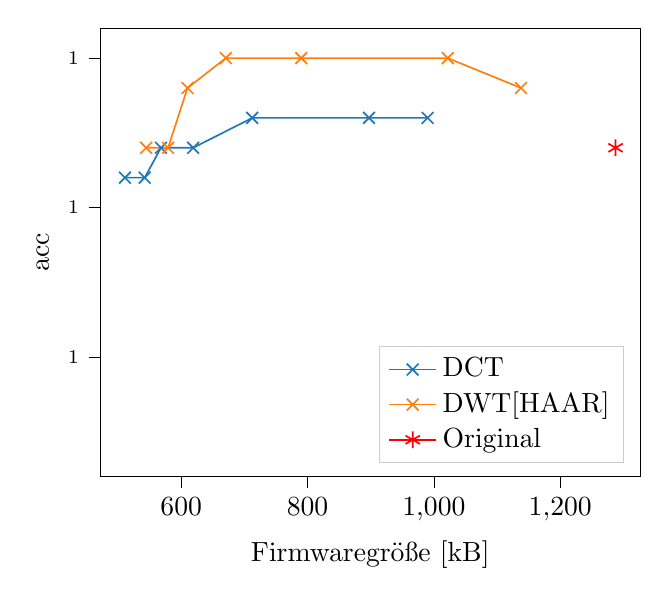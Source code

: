 % This file was created with tikzplotlib v0.10.1.
\begin{tikzpicture}

\definecolor{darkgray176}{RGB}{176,176,176}
\definecolor{darkorange25512714}{RGB}{255,127,14}
\definecolor{lightgray204}{RGB}{204,204,204}
\definecolor{steelblue31119180}{RGB}{31,119,180}

\begin{axis}[
legend cell align={left},
legend style={
  fill opacity=0.8,
  draw opacity=1,
  text opacity=1,
  at={(0.97,0.03)},
  anchor=south east,
  draw=lightgray204
},
tick align=outside,
tick pos=left,
x grid style={darkgray176},
xlabel={Firmwaregröße [kB]},
xmin=472.079, xmax=1326.375,
xtick style={color=black},
y grid style={darkgray176},
ylabel={acc},
ymin=0.936, ymax=0.951,
ytick style={color=black},
y tick label style={
    font=\scriptsize,
    /pgf/number format/.cd,
    use comma,
    fixed,
    fixed zerofill,
    precision=0,
    scaled ticks=false,
    /tikz/.cd
  },
]
\addplot [semithick, steelblue31119180, mark=x, mark size=3.0, mark options={solid}]
table {%
510.91 0.946
542.16 0.946
567.91 0.947
618.91 0.947
712.473 0.948
897.215 0.948
990.027 0.948
};
\addlegendentry{DCT}
\addplot [semithick, darkorange25512714, mark=x, mark size=3.0, mark options={solid}]
table {%
544.457 0.947
579.191 0.947
609.973 0.949
670.543 0.95
790.035 0.95
1021.887 0.95
1137.887 0.949
};
\addlegendentry{DWT[HAAR]}
\addplot [semithick, red, mark=asterisk, mark size=3.0, mark options={solid}]
table {%
1287.543 0.947
};
\addlegendentry{Original}
\end{axis}

\end{tikzpicture}
